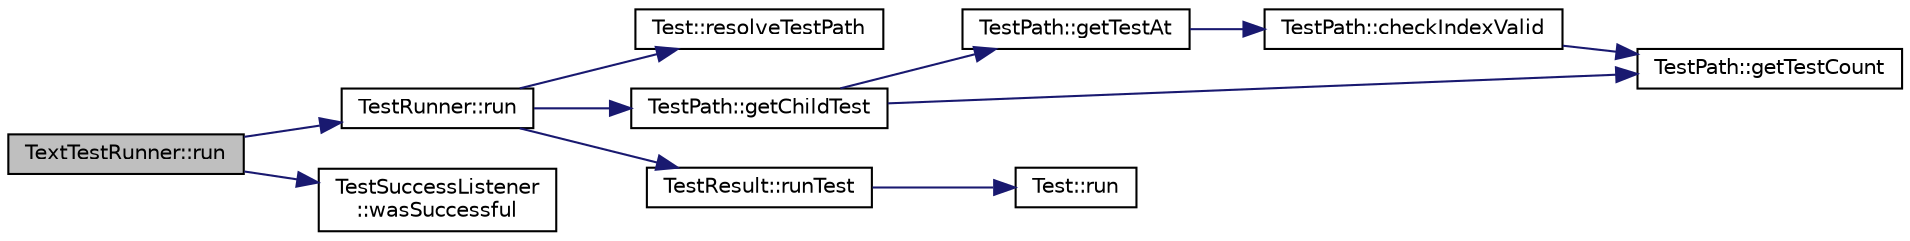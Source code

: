 digraph "TextTestRunner::run"
{
  edge [fontname="Helvetica",fontsize="10",labelfontname="Helvetica",labelfontsize="10"];
  node [fontname="Helvetica",fontsize="10",shape=record];
  rankdir="LR";
  Node1 [label="TextTestRunner::run",height=0.2,width=0.4,color="black", fillcolor="grey75", style="filled", fontcolor="black"];
  Node1 -> Node2 [color="midnightblue",fontsize="10",style="solid",fontname="Helvetica"];
  Node2 [label="TestRunner::run",height=0.2,width=0.4,color="black", fillcolor="white", style="filled",URL="$class_test_runner.html#a8b00872cb370423de5e4a2520ff4f407",tooltip="Runs a test using the specified controller. "];
  Node2 -> Node3 [color="midnightblue",fontsize="10",style="solid",fontname="Helvetica"];
  Node3 [label="Test::resolveTestPath",height=0.2,width=0.4,color="black", fillcolor="white", style="filled",URL="$class_test.html#a90a4bd044778e025641857fa7ddf12ad",tooltip="Resolved the specified test path with this test acting as &#39;root&#39;. "];
  Node2 -> Node4 [color="midnightblue",fontsize="10",style="solid",fontname="Helvetica"];
  Node4 [label="TestPath::getChildTest",height=0.2,width=0.4,color="black", fillcolor="white", style="filled",URL="$class_test_path.html#a4f3c6d50ae76ea68dd42a1b59c8beb79",tooltip="Get the last test of the path. "];
  Node4 -> Node5 [color="midnightblue",fontsize="10",style="solid",fontname="Helvetica"];
  Node5 [label="TestPath::getTestAt",height=0.2,width=0.4,color="black", fillcolor="white", style="filled",URL="$class_test_path.html#ab91b3a4bf8a5881f03f119d1af475e6e",tooltip="Returns the test of the specified index. "];
  Node5 -> Node6 [color="midnightblue",fontsize="10",style="solid",fontname="Helvetica"];
  Node6 [label="TestPath::checkIndexValid",height=0.2,width=0.4,color="black", fillcolor="white", style="filled",URL="$class_test_path.html#aebf839170b1a9e8199dd26f307028b6a",tooltip="Checks that the specified test index is within valid range. "];
  Node6 -> Node7 [color="midnightblue",fontsize="10",style="solid",fontname="Helvetica"];
  Node7 [label="TestPath::getTestCount",height=0.2,width=0.4,color="black", fillcolor="white", style="filled",URL="$class_test_path.html#abddfb30585d9888b4914603071b0676e",tooltip="Returns the number of tests in the path. "];
  Node4 -> Node7 [color="midnightblue",fontsize="10",style="solid",fontname="Helvetica"];
  Node2 -> Node8 [color="midnightblue",fontsize="10",style="solid",fontname="Helvetica"];
  Node8 [label="TestResult::runTest",height=0.2,width=0.4,color="black", fillcolor="white", style="filled",URL="$class_test_result.html#a818224336f61ee1c260b3e079a0a69a8",tooltip="Run the specified test. "];
  Node8 -> Node9 [color="midnightblue",fontsize="10",style="solid",fontname="Helvetica"];
  Node9 [label="Test::run",height=0.2,width=0.4,color="black", fillcolor="white", style="filled",URL="$class_test.html#a7beeb95dc0d058bd3bfea1a75463cb03",tooltip="Run the test, collecting results. "];
  Node1 -> Node10 [color="midnightblue",fontsize="10",style="solid",fontname="Helvetica"];
  Node10 [label="TestSuccessListener\l::wasSuccessful",height=0.2,width=0.4,color="black", fillcolor="white", style="filled",URL="$class_test_success_listener.html#ab0166899a0aaad8e759f37a27b517aa1",tooltip="Returns whether the entire test was successful or not. "];
}
